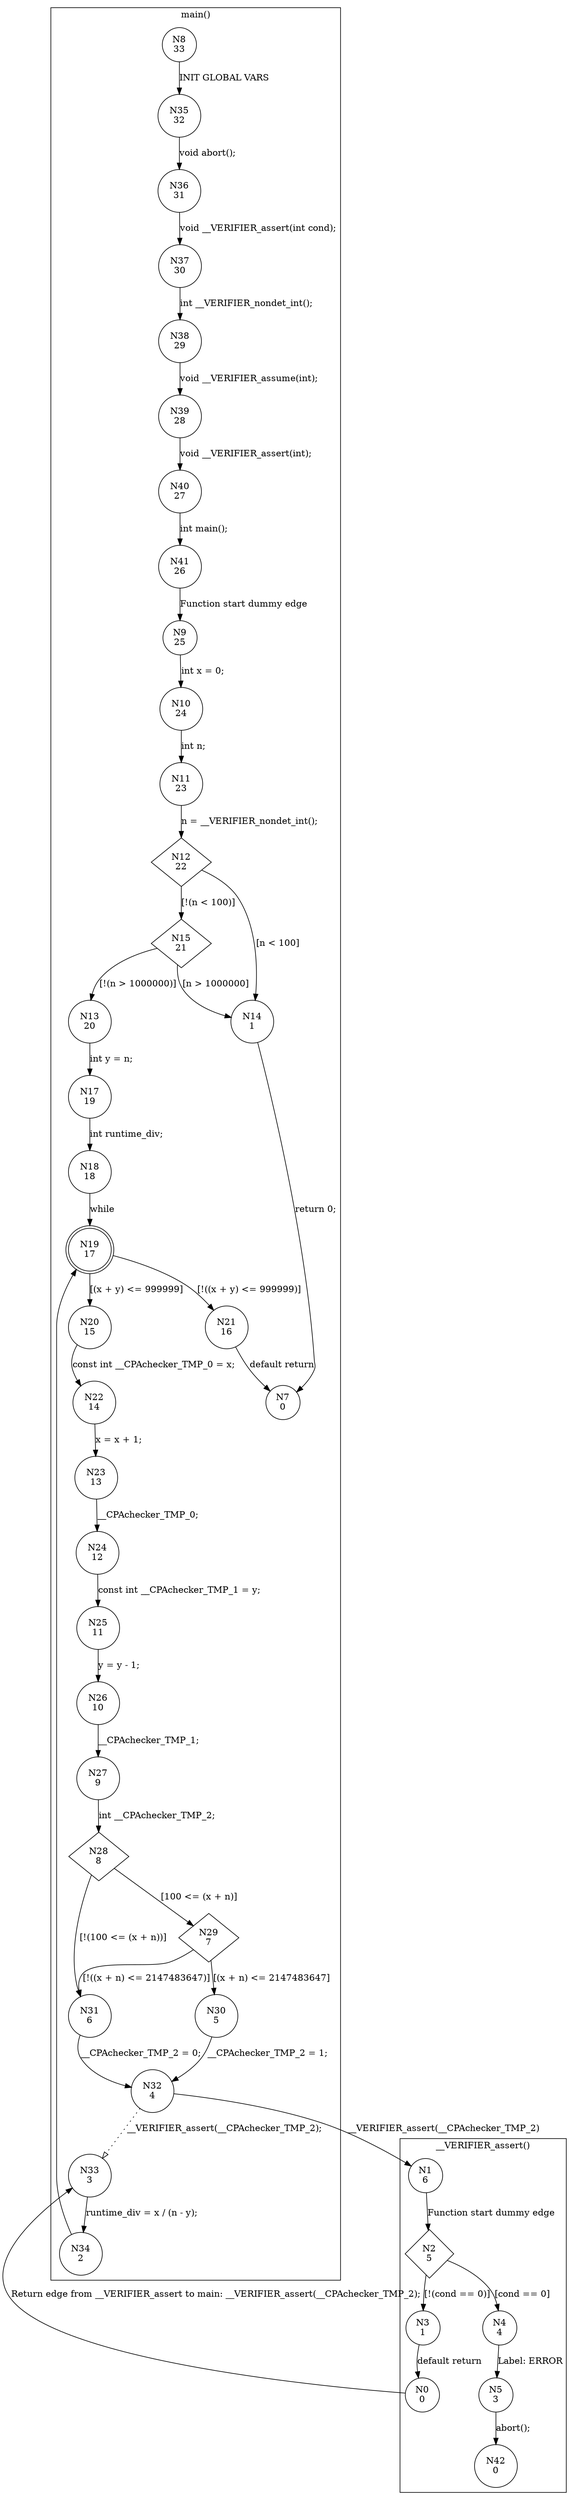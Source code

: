 digraph CFA {
8 [shape="circle" label="N8\n33"]
35 [shape="circle" label="N35\n32"]
36 [shape="circle" label="N36\n31"]
37 [shape="circle" label="N37\n30"]
38 [shape="circle" label="N38\n29"]
39 [shape="circle" label="N39\n28"]
40 [shape="circle" label="N40\n27"]
41 [shape="circle" label="N41\n26"]
9 [shape="circle" label="N9\n25"]
10 [shape="circle" label="N10\n24"]
11 [shape="circle" label="N11\n23"]
12 [shape="diamond" label="N12\n22"]
15 [shape="diamond" label="N15\n21"]
13 [shape="circle" label="N13\n20"]
17 [shape="circle" label="N17\n19"]
18 [shape="circle" label="N18\n18"]
19 [shape="doublecircle" label="N19\n17"]
21 [shape="circle" label="N21\n16"]
7 [shape="circle" label="N7\n0"]
20 [shape="circle" label="N20\n15"]
22 [shape="circle" label="N22\n14"]
23 [shape="circle" label="N23\n13"]
24 [shape="circle" label="N24\n12"]
25 [shape="circle" label="N25\n11"]
26 [shape="circle" label="N26\n10"]
27 [shape="circle" label="N27\n9"]
28 [shape="diamond" label="N28\n8"]
31 [shape="circle" label="N31\n6"]
32 [shape="circle" label="N32\n4"]
1 [shape="circle" label="N1\n6"]
2 [shape="diamond" label="N2\n5"]
3 [shape="circle" label="N3\n1"]
0 [shape="circle" label="N0\n0"]
33 [shape="circle" label="N33\n3"]
34 [shape="circle" label="N34\n2"]
4 [shape="circle" label="N4\n4"]
5 [shape="circle" label="N5\n3"]
42 [shape="circle" label="N42\n0"]
29 [shape="diamond" label="N29\n7"]
30 [shape="circle" label="N30\n5"]
14 [shape="circle" label="N14\n1"]
node [shape="circle"]
subgraph cluster___VERIFIER_assert {
label="__VERIFIER_assert()"
1 -> 2 [label="Function start dummy edge"]
2 -> 4 [label="[cond == 0]"]
2 -> 3 [label="[!(cond == 0)]"]
3 -> 0 [label="default return"]
4 -> 5 [label="Label: ERROR"]
5 -> 42 [label="abort();"]}
subgraph cluster_main {
label="main()"
8 -> 35 [label="INIT GLOBAL VARS"]
35 -> 36 [label="void abort();"]
36 -> 37 [label="void __VERIFIER_assert(int cond);"]
37 -> 38 [label="int __VERIFIER_nondet_int();"]
38 -> 39 [label="void __VERIFIER_assume(int);"]
39 -> 40 [label="void __VERIFIER_assert(int);"]
40 -> 41 [label="int main();"]
41 -> 9 [label="Function start dummy edge"]
9 -> 10 [label="int x = 0;"]
10 -> 11 [label="int n;"]
11 -> 12 [label="n = __VERIFIER_nondet_int();"]
12 -> 14 [label="[n < 100]"]
12 -> 15 [label="[!(n < 100)]"]
15 -> 14 [label="[n > 1000000]"]
15 -> 13 [label="[!(n > 1000000)]"]
13 -> 17 [label="int y = n;"]
17 -> 18 [label="int runtime_div;"]
18 -> 19 [label="while"]
19 -> 20 [label="[(x + y) <= 999999]"]
19 -> 21 [label="[!((x + y) <= 999999)]"]
21 -> 7 [label="default return"]
20 -> 22 [label="const int __CPAchecker_TMP_0 = x;"]
22 -> 23 [label="x = x + 1;"]
23 -> 24 [label="__CPAchecker_TMP_0;"]
24 -> 25 [label="const int __CPAchecker_TMP_1 = y;"]
25 -> 26 [label="y = y - 1;"]
26 -> 27 [label="__CPAchecker_TMP_1;"]
27 -> 28 [label="int __CPAchecker_TMP_2;"]
28 -> 29 [label="[100 <= (x + n)]"]
28 -> 31 [label="[!(100 <= (x + n))]"]
31 -> 32 [label="__CPAchecker_TMP_2 = 0;"]
32 -> 33 [label="__VERIFIER_assert(__CPAchecker_TMP_2);" style="dotted" arrowhead="empty"]
33 -> 34 [label="runtime_div = x / (n - y);"]
34 -> 19 [label=""]
29 -> 30 [label="[(x + n) <= 2147483647]"]
29 -> 31 [label="[!((x + n) <= 2147483647)]"]
30 -> 32 [label="__CPAchecker_TMP_2 = 1;"]
14 -> 7 [label="return 0;"]}
32 -> 1 [label="__VERIFIER_assert(__CPAchecker_TMP_2)"]
0 -> 33 [label="Return edge from __VERIFIER_assert to main: __VERIFIER_assert(__CPAchecker_TMP_2);"]}